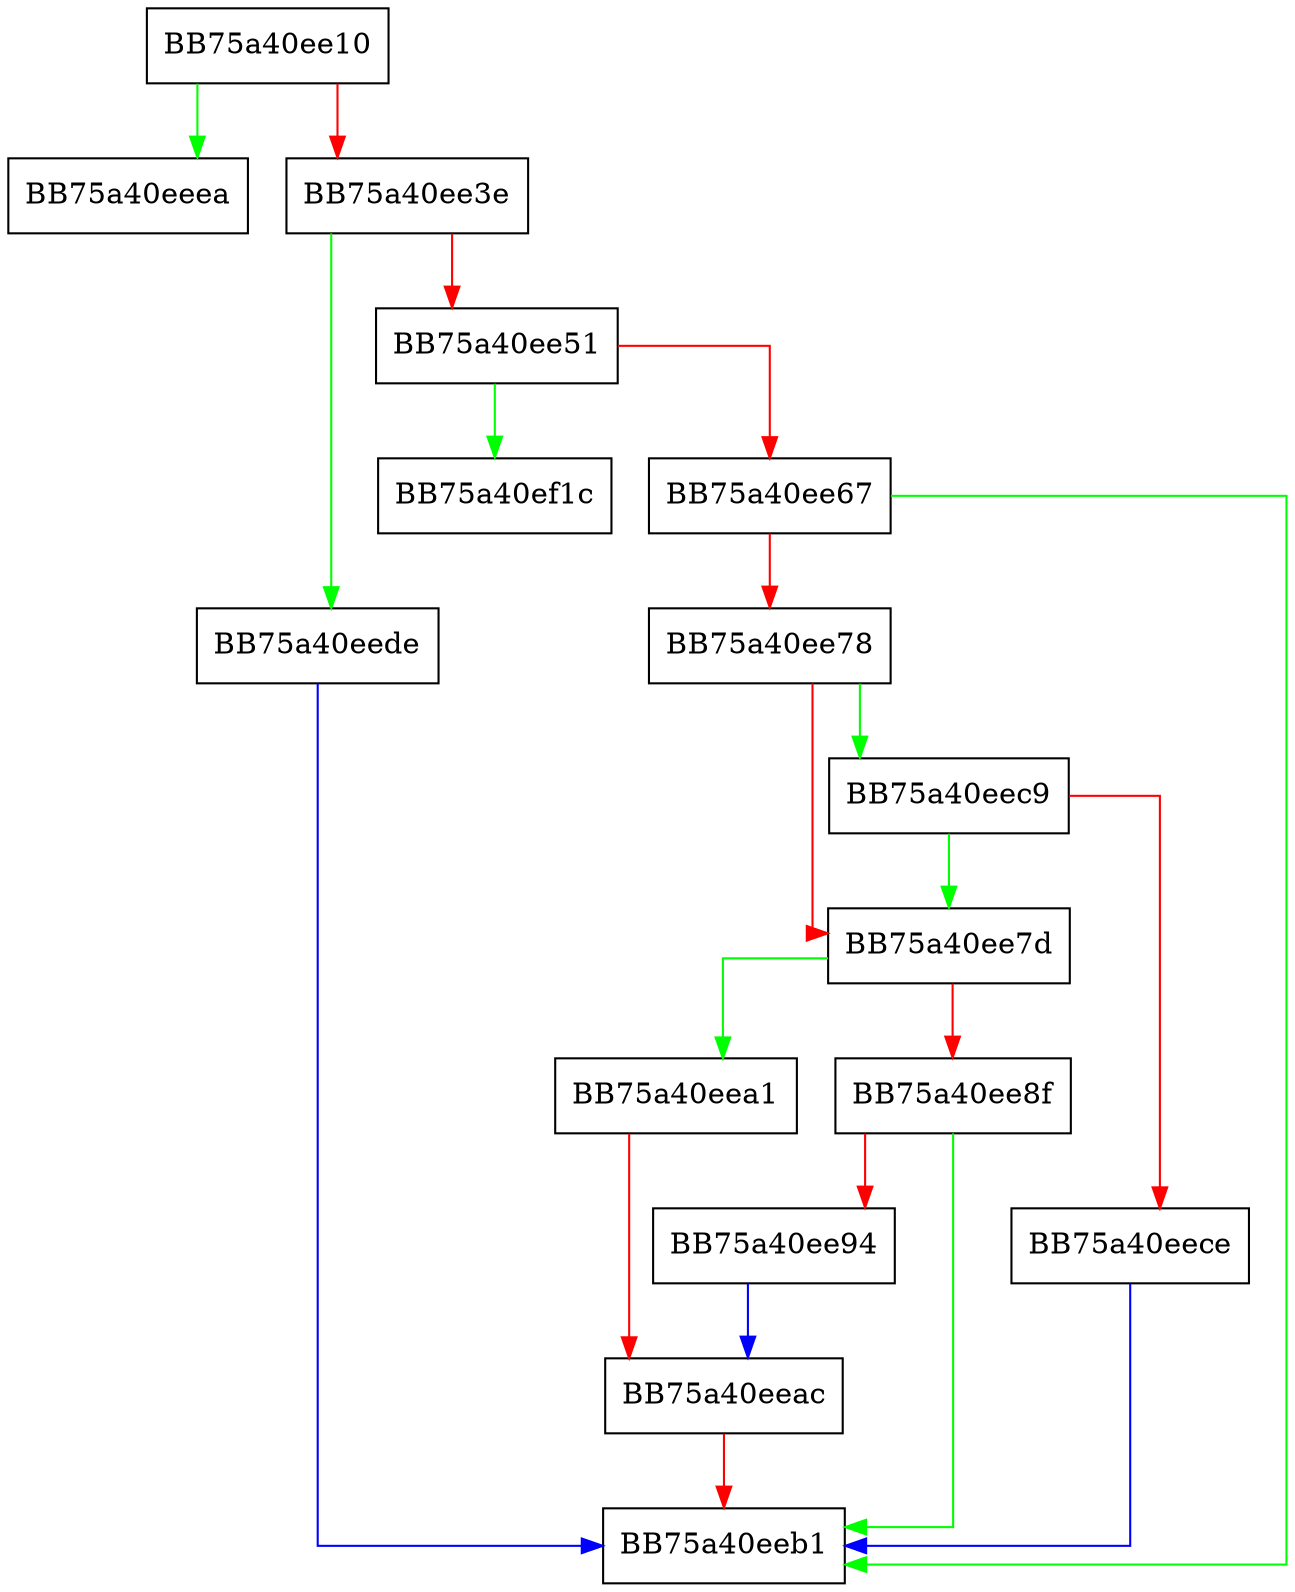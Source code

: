 digraph mplog_entrycontentex_t {
  node [shape="box"];
  graph [splines=ortho];
  BB75a40ee10 -> BB75a40eeea [color="green"];
  BB75a40ee10 -> BB75a40ee3e [color="red"];
  BB75a40ee3e -> BB75a40eede [color="green"];
  BB75a40ee3e -> BB75a40ee51 [color="red"];
  BB75a40ee51 -> BB75a40ef1c [color="green"];
  BB75a40ee51 -> BB75a40ee67 [color="red"];
  BB75a40ee67 -> BB75a40eeb1 [color="green"];
  BB75a40ee67 -> BB75a40ee78 [color="red"];
  BB75a40ee78 -> BB75a40eec9 [color="green"];
  BB75a40ee78 -> BB75a40ee7d [color="red"];
  BB75a40ee7d -> BB75a40eea1 [color="green"];
  BB75a40ee7d -> BB75a40ee8f [color="red"];
  BB75a40ee8f -> BB75a40eeb1 [color="green"];
  BB75a40ee8f -> BB75a40ee94 [color="red"];
  BB75a40ee94 -> BB75a40eeac [color="blue"];
  BB75a40eea1 -> BB75a40eeac [color="red"];
  BB75a40eeac -> BB75a40eeb1 [color="red"];
  BB75a40eec9 -> BB75a40ee7d [color="green"];
  BB75a40eec9 -> BB75a40eece [color="red"];
  BB75a40eece -> BB75a40eeb1 [color="blue"];
  BB75a40eede -> BB75a40eeb1 [color="blue"];
}